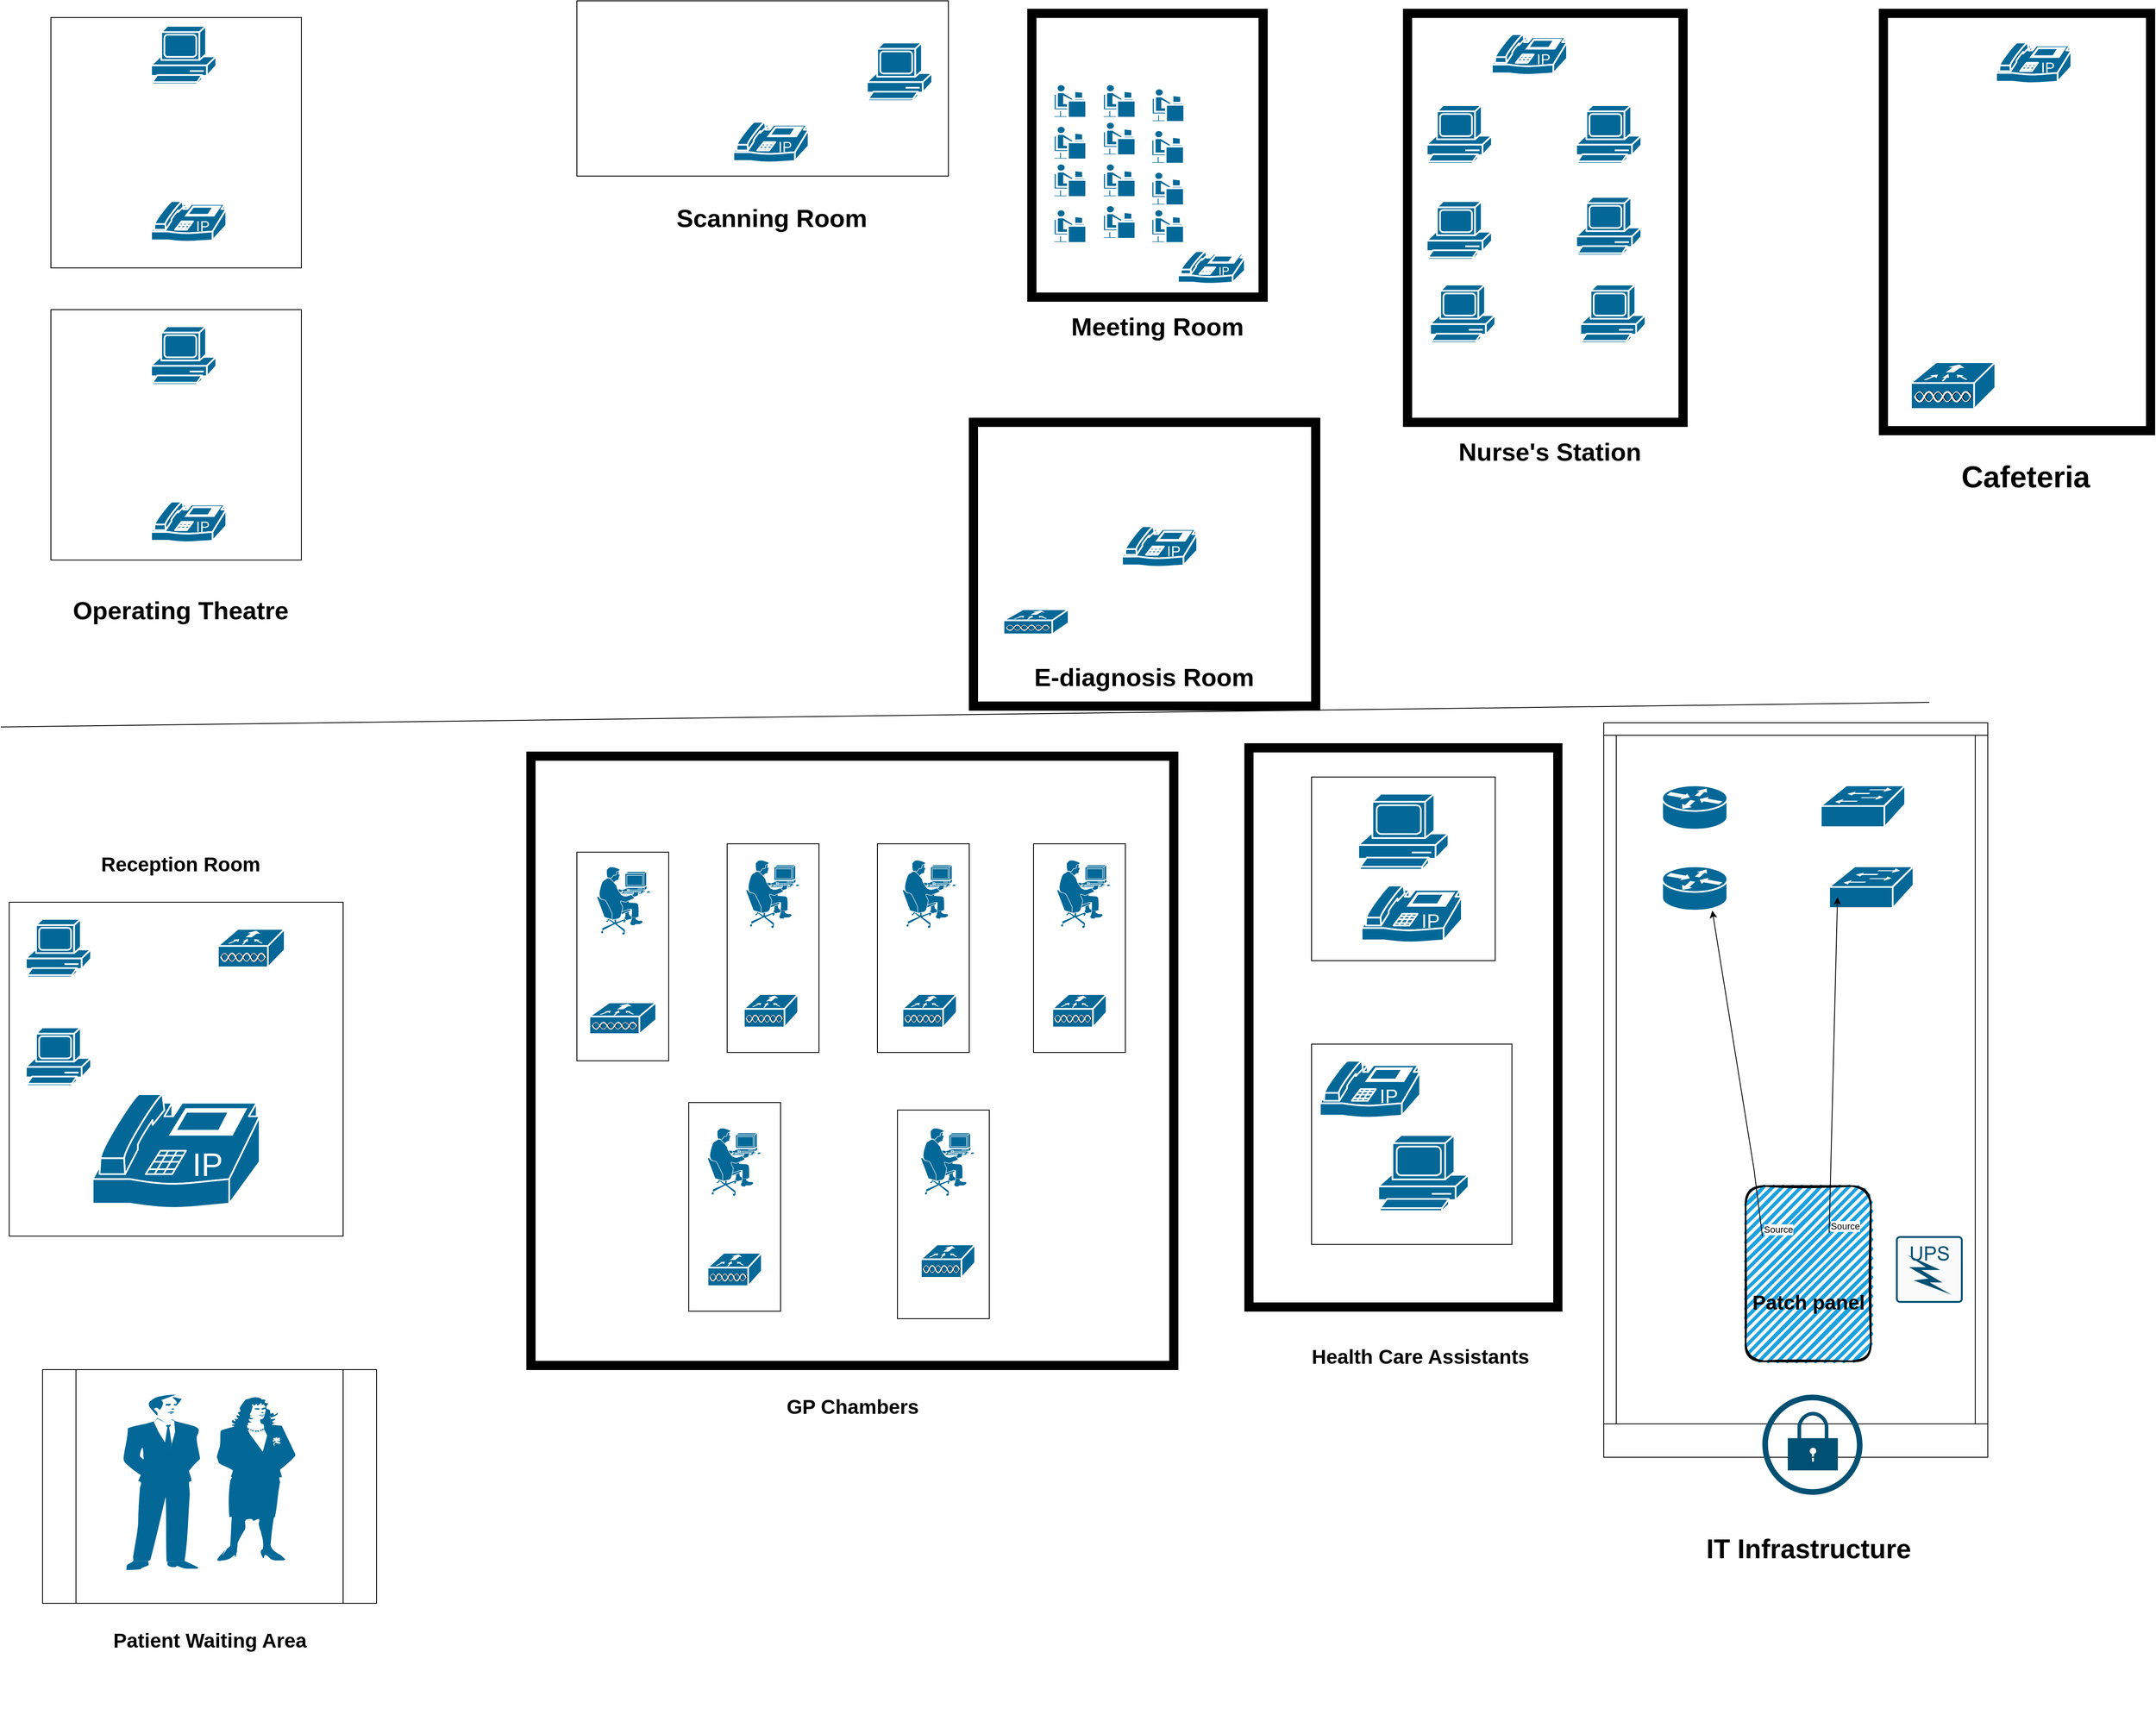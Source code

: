 <mxfile version="20.3.1" type="github">
  <diagram id="6a731a19-8d31-9384-78a2-239565b7b9f0" name="Page-1">
    <mxGraphModel dx="4382" dy="3094" grid="1" gridSize="10" guides="1" tooltips="1" connect="1" arrows="1" fold="1" page="1" pageScale="1" pageWidth="827" pageHeight="1169" background="none" math="0" shadow="0">
      <root>
        <mxCell id="0" />
        <mxCell id="1" parent="0" />
        <mxCell id="2kSQM9Ln6HK6JpiItvms-2257" value="" style="endArrow=none;html=1;rounded=0;" edge="1" parent="1">
          <mxGeometry width="50" height="50" relative="1" as="geometry">
            <mxPoint x="-590" y="530" as="sourcePoint" />
            <mxPoint x="1720" y="500.511" as="targetPoint" />
          </mxGeometry>
        </mxCell>
        <mxCell id="2kSQM9Ln6HK6JpiItvms-2259" value="" style="whiteSpace=wrap;html=1;aspect=fixed;" vertex="1" parent="1">
          <mxGeometry x="-580" y="740" width="400" height="400" as="geometry" />
        </mxCell>
        <mxCell id="2kSQM9Ln6HK6JpiItvms-2260" value="" style="rounded=0;whiteSpace=wrap;html=1;rotation=90;" vertex="1" parent="1">
          <mxGeometry x="30" y="750" width="250" height="110" as="geometry" />
        </mxCell>
        <mxCell id="2kSQM9Ln6HK6JpiItvms-2261" value="" style="rounded=0;whiteSpace=wrap;html=1;rotation=90;" vertex="1" parent="1">
          <mxGeometry x="210" y="740" width="250" height="110" as="geometry" />
        </mxCell>
        <mxCell id="2kSQM9Ln6HK6JpiItvms-2262" value="" style="rounded=0;whiteSpace=wrap;html=1;rotation=90;" vertex="1" parent="1">
          <mxGeometry x="390" y="740" width="250" height="110" as="geometry" />
        </mxCell>
        <mxCell id="2kSQM9Ln6HK6JpiItvms-2263" value="" style="rounded=0;whiteSpace=wrap;html=1;rotation=90;" vertex="1" parent="1">
          <mxGeometry x="577" y="740" width="250" height="110" as="geometry" />
        </mxCell>
        <mxCell id="2kSQM9Ln6HK6JpiItvms-2264" value="" style="rounded=0;whiteSpace=wrap;html=1;rotation=90;" vertex="1" parent="1">
          <mxGeometry x="164" y="1050" width="250" height="110" as="geometry" />
        </mxCell>
        <mxCell id="2kSQM9Ln6HK6JpiItvms-2265" value="" style="rounded=0;whiteSpace=wrap;html=1;rotation=90;" vertex="1" parent="1">
          <mxGeometry x="414" y="1059" width="250" height="110" as="geometry" />
        </mxCell>
        <mxCell id="2kSQM9Ln6HK6JpiItvms-2266" value="" style="whiteSpace=wrap;html=1;aspect=fixed;" vertex="1" parent="1">
          <mxGeometry x="980" y="590" width="220" height="220" as="geometry" />
        </mxCell>
        <mxCell id="2kSQM9Ln6HK6JpiItvms-2267" value="" style="whiteSpace=wrap;html=1;aspect=fixed;" vertex="1" parent="1">
          <mxGeometry x="980" y="910" width="240" height="240" as="geometry" />
        </mxCell>
        <mxCell id="2kSQM9Ln6HK6JpiItvms-2271" value="" style="shape=mxgraph.cisco.computers_and_peripherals.pc;sketch=0;html=1;pointerEvents=1;dashed=0;fillColor=#036897;strokeColor=#ffffff;strokeWidth=2;verticalLabelPosition=bottom;verticalAlign=top;align=center;outlineConnect=0;" vertex="1" parent="1">
          <mxGeometry x="-560" y="760" width="78" height="70" as="geometry" />
        </mxCell>
        <mxCell id="2kSQM9Ln6HK6JpiItvms-2272" value="" style="shape=mxgraph.cisco.computers_and_peripherals.pc;sketch=0;html=1;pointerEvents=1;dashed=0;fillColor=#036897;strokeColor=#ffffff;strokeWidth=2;verticalLabelPosition=bottom;verticalAlign=top;align=center;outlineConnect=0;" vertex="1" parent="1">
          <mxGeometry x="-560" y="890" width="78" height="70" as="geometry" />
        </mxCell>
        <mxCell id="2kSQM9Ln6HK6JpiItvms-2273" value="" style="shape=mxgraph.cisco.modems_and_phones.ip_phone;sketch=0;html=1;pointerEvents=1;dashed=0;fillColor=#036897;strokeColor=#ffffff;strokeWidth=2;verticalLabelPosition=bottom;verticalAlign=top;align=center;outlineConnect=0;" vertex="1" parent="1">
          <mxGeometry x="-480" y="970" width="200" height="140" as="geometry" />
        </mxCell>
        <mxCell id="2kSQM9Ln6HK6JpiItvms-2274" value="" style="shape=mxgraph.cisco.wireless.wlan_controller;sketch=0;html=1;pointerEvents=1;dashed=0;fillColor=#036897;strokeColor=#ffffff;strokeWidth=2;verticalLabelPosition=bottom;verticalAlign=top;align=center;outlineConnect=0;" vertex="1" parent="1">
          <mxGeometry x="-330" y="772" width="80" height="46" as="geometry" />
        </mxCell>
        <mxCell id="2kSQM9Ln6HK6JpiItvms-2275" value="" style="shape=mxgraph.cisco.wireless.wlan_controller;sketch=0;html=1;pointerEvents=1;dashed=0;fillColor=#036897;strokeColor=#ffffff;strokeWidth=2;verticalLabelPosition=bottom;verticalAlign=top;align=center;outlineConnect=0;" vertex="1" parent="1">
          <mxGeometry x="115" y="860" width="80" height="38" as="geometry" />
        </mxCell>
        <mxCell id="2kSQM9Ln6HK6JpiItvms-2276" value="" style="shape=mxgraph.cisco.wireless.wlan_controller;sketch=0;html=1;pointerEvents=1;dashed=0;fillColor=#036897;strokeColor=#ffffff;strokeWidth=2;verticalLabelPosition=bottom;verticalAlign=top;align=center;outlineConnect=0;" vertex="1" parent="1">
          <mxGeometry x="300" y="850" width="65" height="40" as="geometry" />
        </mxCell>
        <mxCell id="2kSQM9Ln6HK6JpiItvms-2277" value="" style="shape=mxgraph.cisco.wireless.wlan_controller;sketch=0;html=1;pointerEvents=1;dashed=0;fillColor=#036897;strokeColor=#ffffff;strokeWidth=2;verticalLabelPosition=bottom;verticalAlign=top;align=center;outlineConnect=0;" vertex="1" parent="1">
          <mxGeometry x="490" y="850" width="65" height="40" as="geometry" />
        </mxCell>
        <mxCell id="2kSQM9Ln6HK6JpiItvms-2278" value="" style="shape=mxgraph.cisco.wireless.wlan_controller;sketch=0;html=1;pointerEvents=1;dashed=0;fillColor=#036897;strokeColor=#ffffff;strokeWidth=2;verticalLabelPosition=bottom;verticalAlign=top;align=center;outlineConnect=0;" vertex="1" parent="1">
          <mxGeometry x="669.5" y="850" width="65" height="40" as="geometry" />
        </mxCell>
        <mxCell id="2kSQM9Ln6HK6JpiItvms-2279" value="" style="shape=mxgraph.cisco.wireless.wlan_controller;sketch=0;html=1;pointerEvents=1;dashed=0;fillColor=#036897;strokeColor=#ffffff;strokeWidth=2;verticalLabelPosition=bottom;verticalAlign=top;align=center;outlineConnect=0;" vertex="1" parent="1">
          <mxGeometry x="256.5" y="1160" width="65" height="40" as="geometry" />
        </mxCell>
        <mxCell id="2kSQM9Ln6HK6JpiItvms-2280" value="" style="shape=mxgraph.cisco.wireless.wlan_controller;sketch=0;html=1;pointerEvents=1;dashed=0;fillColor=#036897;strokeColor=#ffffff;strokeWidth=2;verticalLabelPosition=bottom;verticalAlign=top;align=center;outlineConnect=0;" vertex="1" parent="1">
          <mxGeometry x="512" y="1150" width="65" height="40" as="geometry" />
        </mxCell>
        <mxCell id="2kSQM9Ln6HK6JpiItvms-2281" value="" style="shape=mxgraph.cisco.computers_and_peripherals.pc;sketch=0;html=1;pointerEvents=1;dashed=0;fillColor=#036897;strokeColor=#ffffff;strokeWidth=2;verticalLabelPosition=bottom;verticalAlign=top;align=center;outlineConnect=0;" vertex="1" parent="1">
          <mxGeometry x="1060" y="1019" width="108" height="91" as="geometry" />
        </mxCell>
        <mxCell id="2kSQM9Ln6HK6JpiItvms-2282" value="" style="shape=mxgraph.cisco.computers_and_peripherals.pc;sketch=0;html=1;pointerEvents=1;dashed=0;fillColor=#036897;strokeColor=#ffffff;strokeWidth=2;verticalLabelPosition=bottom;verticalAlign=top;align=center;outlineConnect=0;" vertex="1" parent="1">
          <mxGeometry x="1036" y="610" width="108" height="91" as="geometry" />
        </mxCell>
        <mxCell id="2kSQM9Ln6HK6JpiItvms-2283" value="" style="shape=mxgraph.cisco.modems_and_phones.ip_phone;sketch=0;html=1;pointerEvents=1;dashed=0;fillColor=#036897;strokeColor=#ffffff;strokeWidth=2;verticalLabelPosition=bottom;verticalAlign=top;align=center;outlineConnect=0;" vertex="1" parent="1">
          <mxGeometry x="990" y="930" width="120" height="70" as="geometry" />
        </mxCell>
        <mxCell id="2kSQM9Ln6HK6JpiItvms-2284" value="" style="shape=mxgraph.cisco.modems_and_phones.ip_phone;sketch=0;html=1;pointerEvents=1;dashed=0;fillColor=#036897;strokeColor=#ffffff;strokeWidth=2;verticalLabelPosition=bottom;verticalAlign=top;align=center;outlineConnect=0;" vertex="1" parent="1">
          <mxGeometry x="1040" y="720" width="120" height="70" as="geometry" />
        </mxCell>
        <mxCell id="2kSQM9Ln6HK6JpiItvms-2285" value="" style="verticalLabelPosition=bottom;dashed=0;shadow=0;html=1;align=center;verticalAlign=top;shape=mxgraph.cabinets.cabinet;hasStand=1" vertex="1" parent="1">
          <mxGeometry x="1330" y="525" width="460" height="880" as="geometry" />
        </mxCell>
        <mxCell id="2kSQM9Ln6HK6JpiItvms-2286" value="" style="shape=mxgraph.cisco.routers.router;sketch=0;html=1;pointerEvents=1;dashed=0;fillColor=#036897;strokeColor=#ffffff;strokeWidth=2;verticalLabelPosition=bottom;verticalAlign=top;align=center;outlineConnect=0;" vertex="1" parent="1">
          <mxGeometry x="1400" y="600" width="78" height="53" as="geometry" />
        </mxCell>
        <mxCell id="2kSQM9Ln6HK6JpiItvms-2287" value="" style="shape=mxgraph.cisco.routers.router;sketch=0;html=1;pointerEvents=1;dashed=0;fillColor=#036897;strokeColor=#ffffff;strokeWidth=2;verticalLabelPosition=bottom;verticalAlign=top;align=center;outlineConnect=0;" vertex="1" parent="1">
          <mxGeometry x="1400" y="697" width="78" height="53" as="geometry" />
        </mxCell>
        <mxCell id="2kSQM9Ln6HK6JpiItvms-2288" value="" style="shape=mxgraph.cisco.switches.workgroup_switch;sketch=0;html=1;pointerEvents=1;dashed=0;fillColor=#036897;strokeColor=#ffffff;strokeWidth=2;verticalLabelPosition=bottom;verticalAlign=top;align=center;outlineConnect=0;" vertex="1" parent="1">
          <mxGeometry x="1590" y="600" width="101" height="50" as="geometry" />
        </mxCell>
        <mxCell id="2kSQM9Ln6HK6JpiItvms-2289" value="" style="shape=mxgraph.cisco.switches.workgroup_switch;sketch=0;html=1;pointerEvents=1;dashed=0;fillColor=#036897;strokeColor=#ffffff;strokeWidth=2;verticalLabelPosition=bottom;verticalAlign=top;align=center;outlineConnect=0;" vertex="1" parent="1">
          <mxGeometry x="1600" y="697" width="101" height="50" as="geometry" />
        </mxCell>
        <mxCell id="2kSQM9Ln6HK6JpiItvms-2290" value="" style="rounded=1;whiteSpace=wrap;html=1;strokeWidth=2;fillWeight=4;hachureGap=8;hachureAngle=45;fillColor=#1ba1e2;sketch=1;rotation=90;" vertex="1" parent="1">
          <mxGeometry x="1470" y="1110" width="210" height="150" as="geometry" />
        </mxCell>
        <mxCell id="2kSQM9Ln6HK6JpiItvms-2292" value="Patch panel" style="text;strokeColor=none;fillColor=none;html=1;fontSize=24;fontStyle=1;verticalAlign=middle;align=center;" vertex="1" parent="1">
          <mxGeometry x="1520" y="1190" width="110" height="60" as="geometry" />
        </mxCell>
        <mxCell id="2kSQM9Ln6HK6JpiItvms-2300" value="" style="endArrow=classic;html=1;rounded=0;" edge="1" parent="1">
          <mxGeometry relative="1" as="geometry">
            <mxPoint x="1520" y="1140" as="sourcePoint" />
            <mxPoint x="1460" y="750" as="targetPoint" />
            <Array as="points">
              <mxPoint x="1510" y="1060" />
            </Array>
          </mxGeometry>
        </mxCell>
        <mxCell id="2kSQM9Ln6HK6JpiItvms-2301" value="Source" style="edgeLabel;resizable=0;html=1;align=left;verticalAlign=bottom;" connectable="0" vertex="1" parent="2kSQM9Ln6HK6JpiItvms-2300">
          <mxGeometry x="-1" relative="1" as="geometry" />
        </mxCell>
        <mxCell id="2kSQM9Ln6HK6JpiItvms-2302" value="" style="endArrow=classic;html=1;rounded=0;" edge="1" parent="1">
          <mxGeometry relative="1" as="geometry">
            <mxPoint x="1600" y="1136" as="sourcePoint" />
            <mxPoint x="1610" y="734" as="targetPoint" />
          </mxGeometry>
        </mxCell>
        <mxCell id="2kSQM9Ln6HK6JpiItvms-2303" value="Source" style="edgeLabel;resizable=0;html=1;align=left;verticalAlign=bottom;" connectable="0" vertex="1" parent="2kSQM9Ln6HK6JpiItvms-2302">
          <mxGeometry x="-1" relative="1" as="geometry" />
        </mxCell>
        <mxCell id="2kSQM9Ln6HK6JpiItvms-2304" value="" style="sketch=0;points=[[0.015,0.015,0],[0.985,0.015,0],[0.985,0.985,0],[0.015,0.985,0],[0.25,0,0],[0.5,0,0],[0.75,0,0],[1,0.25,0],[1,0.5,0],[1,0.75,0],[0.75,1,0],[0.5,1,0],[0.25,1,0],[0,0.75,0],[0,0.5,0],[0,0.25,0]];verticalLabelPosition=bottom;html=1;verticalAlign=top;aspect=fixed;align=center;pointerEvents=1;shape=mxgraph.cisco19.rect;prIcon=ups;fillColor=#FAFAFA;strokeColor=#005073;" vertex="1" parent="1">
          <mxGeometry x="1680" y="1140" width="80" height="80" as="geometry" />
        </mxCell>
        <mxCell id="2kSQM9Ln6HK6JpiItvms-2307" value="" style="sketch=0;points=[[0.5,0,0],[1,0.5,0],[0.5,1,0],[0,0.5,0],[0.145,0.145,0],[0.856,0.145,0],[0.855,0.856,0],[0.145,0.855,0]];verticalLabelPosition=bottom;html=1;verticalAlign=top;aspect=fixed;align=center;pointerEvents=1;shape=mxgraph.cisco19.lock;fillColor=#005073;strokeColor=none;" vertex="1" parent="1">
          <mxGeometry x="1520" y="1330" width="120" height="120" as="geometry" />
        </mxCell>
        <mxCell id="2kSQM9Ln6HK6JpiItvms-2308" value="" style="whiteSpace=wrap;html=1;aspect=fixed;" vertex="1" parent="1">
          <mxGeometry x="-530" y="-320" width="300" height="300" as="geometry" />
        </mxCell>
        <mxCell id="2kSQM9Ln6HK6JpiItvms-2309" value="" style="whiteSpace=wrap;html=1;aspect=fixed;" vertex="1" parent="1">
          <mxGeometry x="-530" y="30" width="300" height="300" as="geometry" />
        </mxCell>
        <mxCell id="2kSQM9Ln6HK6JpiItvms-2310" value="" style="rounded=0;whiteSpace=wrap;html=1;" vertex="1" parent="1">
          <mxGeometry x="100" y="-340" width="445" height="210" as="geometry" />
        </mxCell>
        <mxCell id="2kSQM9Ln6HK6JpiItvms-2314" value="" style="verticalLabelPosition=bottom;html=1;verticalAlign=top;align=center;shape=mxgraph.floorplan.room;fillColor=strokeColor;" vertex="1" parent="1">
          <mxGeometry x="640" y="-330" width="287" height="350" as="geometry" />
        </mxCell>
        <mxCell id="2kSQM9Ln6HK6JpiItvms-2316" value="" style="verticalLabelPosition=bottom;html=1;verticalAlign=top;align=center;shape=mxgraph.floorplan.room;fillColor=strokeColor;" vertex="1" parent="1">
          <mxGeometry x="1090" y="-330" width="340" height="500" as="geometry" />
        </mxCell>
        <mxCell id="2kSQM9Ln6HK6JpiItvms-2317" value="" style="shape=image;html=1;verticalAlign=top;verticalLabelPosition=bottom;labelBackgroundColor=#ffffff;imageAspect=0;aspect=fixed;image=https://cdn2.iconfinder.com/data/icons/maternity-and-pregnancy-2/512/11_ecg_heart_heartbeat_pulse_beat-128.png;fontFamily=Helvetica;fontSize=12;fontColor=default;align=center;strokeColor=default;fillColor=default;" vertex="1" parent="1">
          <mxGeometry x="605" y="195" width="105" height="70" as="geometry" />
        </mxCell>
        <mxCell id="2kSQM9Ln6HK6JpiItvms-2318" value="" style="verticalLabelPosition=bottom;html=1;verticalAlign=top;align=center;shape=mxgraph.floorplan.room;fillColor=strokeColor;" vertex="1" parent="1">
          <mxGeometry x="1660" y="-330" width="330" height="510" as="geometry" />
        </mxCell>
        <mxCell id="2kSQM9Ln6HK6JpiItvms-2319" value="" style="verticalLabelPosition=bottom;html=1;verticalAlign=top;align=center;shape=mxgraph.floorplan.room;fillColor=strokeColor;" vertex="1" parent="1">
          <mxGeometry x="40" y="560" width="780" height="740" as="geometry" />
        </mxCell>
        <mxCell id="2kSQM9Ln6HK6JpiItvms-2320" value="" style="shape=process;whiteSpace=wrap;html=1;backgroundOutline=1;" vertex="1" parent="1">
          <mxGeometry x="-540" y="1300" width="400" height="280" as="geometry" />
        </mxCell>
        <mxCell id="2kSQM9Ln6HK6JpiItvms-2321" value="" style="shape=mxgraph.cisco.people.man_woman;html=1;pointerEvents=1;dashed=0;fillColor=#036897;strokeColor=#ffffff;strokeWidth=2;verticalLabelPosition=bottom;verticalAlign=top;align=center;outlineConnect=0;" vertex="1" parent="1">
          <mxGeometry x="-443" y="1330" width="206" height="210" as="geometry" />
        </mxCell>
        <mxCell id="2kSQM9Ln6HK6JpiItvms-2322" value="Patient Waiting Area" style="text;strokeColor=none;fillColor=none;html=1;fontSize=24;fontStyle=1;verticalAlign=middle;align=center;" vertex="1" parent="1">
          <mxGeometry x="-520" y="1530" width="360" height="190" as="geometry" />
        </mxCell>
        <mxCell id="2kSQM9Ln6HK6JpiItvms-2323" value="Reception Room" style="text;strokeColor=none;fillColor=none;html=1;fontSize=24;fontStyle=1;verticalAlign=middle;align=center;" vertex="1" parent="1">
          <mxGeometry x="-540" y="580" width="330" height="230" as="geometry" />
        </mxCell>
        <mxCell id="2kSQM9Ln6HK6JpiItvms-2324" value="GP Chambers" style="text;strokeColor=none;fillColor=none;html=1;fontSize=24;fontStyle=1;verticalAlign=middle;align=center;" vertex="1" parent="1">
          <mxGeometry x="120" y="1180" width="620" height="330" as="geometry" />
        </mxCell>
        <mxCell id="2kSQM9Ln6HK6JpiItvms-2326" value="" style="verticalLabelPosition=bottom;html=1;verticalAlign=top;align=center;shape=mxgraph.floorplan.room;fillColor=strokeColor;" vertex="1" parent="1">
          <mxGeometry x="900" y="550" width="380" height="680" as="geometry" />
        </mxCell>
        <mxCell id="2kSQM9Ln6HK6JpiItvms-2327" value="Health Care Assistants" style="text;strokeColor=none;fillColor=none;html=1;fontSize=24;fontStyle=1;verticalAlign=middle;align=center;" vertex="1" parent="1">
          <mxGeometry x="890" y="1070" width="440" height="430" as="geometry" />
        </mxCell>
        <mxCell id="2kSQM9Ln6HK6JpiItvms-2328" value="&lt;font style=&quot;font-size: 32px;&quot;&gt;IT Infrastructure&lt;/font&gt;" style="text;strokeColor=none;fillColor=none;html=1;fontSize=24;fontStyle=1;verticalAlign=middle;align=center;" vertex="1" parent="1">
          <mxGeometry x="1375" y="1360" width="400" height="310" as="geometry" />
        </mxCell>
        <mxCell id="2kSQM9Ln6HK6JpiItvms-2329" value="" style="shape=image;html=1;verticalAlign=top;verticalLabelPosition=bottom;labelBackgroundColor=#ffffff;imageAspect=0;aspect=fixed;image=https://cdn1.iconfinder.com/data/icons/iconoir-vol-1/24/air-conditioner-128.png;fontSize=32;" vertex="1" parent="1">
          <mxGeometry x="1500" y="545" width="80" height="80" as="geometry" />
        </mxCell>
        <mxCell id="2kSQM9Ln6HK6JpiItvms-2330" value="&lt;font style=&quot;font-size: 30px;&quot;&gt;Operating Theatre&lt;/font&gt;" style="text;strokeColor=none;fillColor=none;html=1;fontSize=24;fontStyle=1;verticalAlign=middle;align=center;" vertex="1" parent="1">
          <mxGeometry x="-490" y="290" width="230" height="200" as="geometry" />
        </mxCell>
        <mxCell id="2kSQM9Ln6HK6JpiItvms-2331" value="&lt;span style=&quot;font-size: 30px;&quot;&gt;Scanning Room&lt;/span&gt;" style="text;strokeColor=none;fillColor=none;html=1;fontSize=24;fontStyle=1;verticalAlign=middle;align=center;" vertex="1" parent="1">
          <mxGeometry x="217.5" y="-180" width="230" height="200" as="geometry" />
        </mxCell>
        <mxCell id="2kSQM9Ln6HK6JpiItvms-2332" value="&lt;span style=&quot;font-size: 30px;&quot;&gt;Meeting Room&lt;/span&gt;" style="text;strokeColor=none;fillColor=none;html=1;fontSize=24;fontStyle=1;verticalAlign=middle;align=center;" vertex="1" parent="1">
          <mxGeometry x="680" y="-50" width="230" height="200" as="geometry" />
        </mxCell>
        <mxCell id="2kSQM9Ln6HK6JpiItvms-2333" value="&lt;span style=&quot;font-size: 30px;&quot;&gt;E-diagnosis Room&lt;/span&gt;" style="text;strokeColor=none;fillColor=none;html=1;fontSize=24;fontStyle=1;verticalAlign=middle;align=center;" vertex="1" parent="1">
          <mxGeometry x="664" y="370" width="230" height="200" as="geometry" />
        </mxCell>
        <mxCell id="2kSQM9Ln6HK6JpiItvms-2334" value="&lt;span style=&quot;font-size: 30px;&quot;&gt;Nurse&#39;s Station&lt;/span&gt;" style="text;strokeColor=none;fillColor=none;html=1;fontSize=24;fontStyle=1;verticalAlign=middle;align=center;" vertex="1" parent="1">
          <mxGeometry x="1150" y="100" width="230" height="200" as="geometry" />
        </mxCell>
        <mxCell id="2kSQM9Ln6HK6JpiItvms-2335" value="&lt;span style=&quot;font-size: 36px;&quot;&gt;Cafeteria&lt;/span&gt;" style="text;strokeColor=none;fillColor=none;html=1;fontSize=24;fontStyle=1;verticalAlign=middle;align=center;" vertex="1" parent="1">
          <mxGeometry x="1720" y="130" width="230" height="200" as="geometry" />
        </mxCell>
        <mxCell id="2kSQM9Ln6HK6JpiItvms-2336" value="" style="shape=mxgraph.cisco.modems_and_phones.ip_phone;sketch=0;html=1;pointerEvents=1;dashed=0;fillColor=#036897;strokeColor=#ffffff;strokeWidth=2;verticalLabelPosition=bottom;verticalAlign=top;align=center;outlineConnect=0;fontSize=36;" vertex="1" parent="1">
          <mxGeometry x="-410" y="260" width="90" height="50" as="geometry" />
        </mxCell>
        <mxCell id="2kSQM9Ln6HK6JpiItvms-2337" value="" style="shape=mxgraph.cisco.modems_and_phones.ip_phone;sketch=0;html=1;pointerEvents=1;dashed=0;fillColor=#036897;strokeColor=#ffffff;strokeWidth=2;verticalLabelPosition=bottom;verticalAlign=top;align=center;outlineConnect=0;fontSize=36;" vertex="1" parent="1">
          <mxGeometry x="-410" y="-100" width="90" height="50" as="geometry" />
        </mxCell>
        <mxCell id="2kSQM9Ln6HK6JpiItvms-2338" value="" style="shape=mxgraph.cisco.modems_and_phones.ip_phone;sketch=0;html=1;pointerEvents=1;dashed=0;fillColor=#036897;strokeColor=#ffffff;strokeWidth=2;verticalLabelPosition=bottom;verticalAlign=top;align=center;outlineConnect=0;fontSize=36;" vertex="1" parent="1">
          <mxGeometry x="287.5" y="-195" width="90" height="50" as="geometry" />
        </mxCell>
        <mxCell id="2kSQM9Ln6HK6JpiItvms-2339" value="" style="shape=mxgraph.cisco.modems_and_phones.ip_phone;sketch=0;html=1;pointerEvents=1;dashed=0;fillColor=#036897;strokeColor=#ffffff;strokeWidth=2;verticalLabelPosition=bottom;verticalAlign=top;align=center;outlineConnect=0;fontSize=36;" vertex="1" parent="1">
          <mxGeometry x="820" y="-40" width="80" height="40" as="geometry" />
        </mxCell>
        <mxCell id="2kSQM9Ln6HK6JpiItvms-2340" value="" style="shape=mxgraph.cisco.modems_and_phones.ip_phone;sketch=0;html=1;pointerEvents=1;dashed=0;fillColor=#036897;strokeColor=#ffffff;strokeWidth=2;verticalLabelPosition=bottom;verticalAlign=top;align=center;outlineConnect=0;fontSize=36;" vertex="1" parent="1">
          <mxGeometry x="753" y="289.5" width="90" height="50" as="geometry" />
        </mxCell>
        <mxCell id="2kSQM9Ln6HK6JpiItvms-2341" value="" style="shape=mxgraph.cisco.modems_and_phones.ip_phone;sketch=0;html=1;pointerEvents=1;dashed=0;fillColor=#036897;strokeColor=#ffffff;strokeWidth=2;verticalLabelPosition=bottom;verticalAlign=top;align=center;outlineConnect=0;fontSize=36;" vertex="1" parent="1">
          <mxGeometry x="1196" y="-300" width="90" height="50" as="geometry" />
        </mxCell>
        <mxCell id="2kSQM9Ln6HK6JpiItvms-2342" value="" style="shape=mxgraph.cisco.modems_and_phones.ip_phone;sketch=0;html=1;pointerEvents=1;dashed=0;fillColor=#036897;strokeColor=#ffffff;strokeWidth=2;verticalLabelPosition=bottom;verticalAlign=top;align=center;outlineConnect=0;fontSize=36;" vertex="1" parent="1">
          <mxGeometry x="1800" y="-290" width="90" height="50" as="geometry" />
        </mxCell>
        <mxCell id="2kSQM9Ln6HK6JpiItvms-2343" value="" style="shape=mxgraph.cisco.computers_and_peripherals.pc;sketch=0;html=1;pointerEvents=1;dashed=0;fillColor=#036897;strokeColor=#ffffff;strokeWidth=2;verticalLabelPosition=bottom;verticalAlign=top;align=center;outlineConnect=0;fontSize=36;" vertex="1" parent="1">
          <mxGeometry x="-410" y="-310" width="78" height="70" as="geometry" />
        </mxCell>
        <mxCell id="2kSQM9Ln6HK6JpiItvms-2344" value="" style="shape=mxgraph.cisco.computers_and_peripherals.pc;sketch=0;html=1;pointerEvents=1;dashed=0;fillColor=#036897;strokeColor=#ffffff;strokeWidth=2;verticalLabelPosition=bottom;verticalAlign=top;align=center;outlineConnect=0;fontSize=36;" vertex="1" parent="1">
          <mxGeometry x="-410" y="50" width="78" height="70" as="geometry" />
        </mxCell>
        <mxCell id="2kSQM9Ln6HK6JpiItvms-2345" value="" style="shape=mxgraph.cisco.computers_and_peripherals.pc;sketch=0;html=1;pointerEvents=1;dashed=0;fillColor=#036897;strokeColor=#ffffff;strokeWidth=2;verticalLabelPosition=bottom;verticalAlign=top;align=center;outlineConnect=0;fontSize=36;" vertex="1" parent="1">
          <mxGeometry x="447.5" y="-290" width="78" height="70" as="geometry" />
        </mxCell>
        <mxCell id="2kSQM9Ln6HK6JpiItvms-2346" value="" style="shape=image;html=1;verticalAlign=top;verticalLabelPosition=bottom;labelBackgroundColor=#ffffff;imageAspect=0;aspect=fixed;image=https://cdn3.iconfinder.com/data/icons/medical-equipment-33/512/MedicIcon-19-19-128.png;fontSize=36;" vertex="1" parent="1">
          <mxGeometry x="-520" y="-214.5" width="89" height="89" as="geometry" />
        </mxCell>
        <mxCell id="2kSQM9Ln6HK6JpiItvms-2347" value="" style="shape=image;html=1;verticalAlign=top;verticalLabelPosition=bottom;labelBackgroundColor=#ffffff;imageAspect=0;aspect=fixed;image=https://cdn3.iconfinder.com/data/icons/medical-equipment-33/512/MedicIcon-19-19-128.png;fontSize=36;" vertex="1" parent="1">
          <mxGeometry x="-520" y="150" width="89" height="89" as="geometry" />
        </mxCell>
        <mxCell id="2kSQM9Ln6HK6JpiItvms-2348" value="" style="shape=image;html=1;verticalAlign=top;verticalLabelPosition=bottom;labelBackgroundColor=#ffffff;imageAspect=0;aspect=fixed;image=https://cdn3.iconfinder.com/data/icons/medical-equipment-33/512/MedicIcon-19-19-128.png;fontSize=36;" vertex="1" parent="1">
          <mxGeometry x="115" y="-299.5" width="89" height="89" as="geometry" />
        </mxCell>
        <mxCell id="2kSQM9Ln6HK6JpiItvms-2349" value="" style="shape=image;html=1;verticalAlign=top;verticalLabelPosition=bottom;labelBackgroundColor=#ffffff;imageAspect=0;aspect=fixed;image=https://cdn0.iconfinder.com/data/icons/evericons-24px-vol-1/24/creditcard-scan-128.png;fontSize=36;" vertex="1" parent="1">
          <mxGeometry x="130" y="-220" width="59" height="59" as="geometry" />
        </mxCell>
        <mxCell id="2kSQM9Ln6HK6JpiItvms-2350" value="" style="shape=image;html=1;verticalAlign=top;verticalLabelPosition=bottom;labelBackgroundColor=#ffffff;imageAspect=0;aspect=fixed;image=https://cdn0.iconfinder.com/data/icons/evericons-24px-vol-1/24/creditcard-scan-128.png;fontSize=36;" vertex="1" parent="1">
          <mxGeometry x="-505" y="-140" width="59" height="59" as="geometry" />
        </mxCell>
        <mxCell id="2kSQM9Ln6HK6JpiItvms-2351" value="" style="shape=image;html=1;verticalAlign=top;verticalLabelPosition=bottom;labelBackgroundColor=#ffffff;imageAspect=0;aspect=fixed;image=https://cdn0.iconfinder.com/data/icons/evericons-24px-vol-1/24/creditcard-scan-128.png;fontSize=36;" vertex="1" parent="1">
          <mxGeometry x="-505" y="231" width="59" height="59" as="geometry" />
        </mxCell>
        <mxCell id="2kSQM9Ln6HK6JpiItvms-2352" value="" style="shape=image;html=1;verticalAlign=top;verticalLabelPosition=bottom;labelBackgroundColor=#ffffff;imageAspect=0;aspect=fixed;image=https://cdn4.iconfinder.com/data/icons/internet-networking-and-communication-glyph-24/24/Laptop_video_call_video_chat_video_conference_voice_chatting-128.png;fontSize=36;" vertex="1" parent="1">
          <mxGeometry x="753" y="-320" width="74.5" height="74.5" as="geometry" />
        </mxCell>
        <mxCell id="2kSQM9Ln6HK6JpiItvms-2353" value="" style="shape=mxgraph.cisco.people.androgenous_person;sketch=0;html=1;pointerEvents=1;dashed=0;fillColor=#036897;strokeColor=#ffffff;strokeWidth=2;verticalLabelPosition=bottom;verticalAlign=top;align=center;outlineConnect=0;fontSize=36;" vertex="1" parent="1">
          <mxGeometry x="671" y="-240" width="39" height="40" as="geometry" />
        </mxCell>
        <mxCell id="2kSQM9Ln6HK6JpiItvms-2354" value="" style="shape=mxgraph.cisco.people.androgenous_person;sketch=0;html=1;pointerEvents=1;dashed=0;fillColor=#036897;strokeColor=#ffffff;strokeWidth=2;verticalLabelPosition=bottom;verticalAlign=top;align=center;outlineConnect=0;fontSize=36;" vertex="1" parent="1">
          <mxGeometry x="671" y="-190" width="39" height="40" as="geometry" />
        </mxCell>
        <mxCell id="2kSQM9Ln6HK6JpiItvms-2355" value="" style="shape=mxgraph.cisco.people.androgenous_person;sketch=0;html=1;pointerEvents=1;dashed=0;fillColor=#036897;strokeColor=#ffffff;strokeWidth=2;verticalLabelPosition=bottom;verticalAlign=top;align=center;outlineConnect=0;fontSize=36;" vertex="1" parent="1">
          <mxGeometry x="671" y="-145" width="39" height="40" as="geometry" />
        </mxCell>
        <mxCell id="2kSQM9Ln6HK6JpiItvms-2356" value="" style="shape=mxgraph.cisco.people.androgenous_person;sketch=0;html=1;pointerEvents=1;dashed=0;fillColor=#036897;strokeColor=#ffffff;strokeWidth=2;verticalLabelPosition=bottom;verticalAlign=top;align=center;outlineConnect=0;fontSize=36;" vertex="1" parent="1">
          <mxGeometry x="671" y="-90" width="39" height="40" as="geometry" />
        </mxCell>
        <mxCell id="2kSQM9Ln6HK6JpiItvms-2357" value="" style="shape=mxgraph.cisco.people.androgenous_person;sketch=0;html=1;pointerEvents=1;dashed=0;fillColor=#036897;strokeColor=#ffffff;strokeWidth=2;verticalLabelPosition=bottom;verticalAlign=top;align=center;outlineConnect=0;fontSize=36;" vertex="1" parent="1">
          <mxGeometry x="730" y="-240" width="39" height="40" as="geometry" />
        </mxCell>
        <mxCell id="2kSQM9Ln6HK6JpiItvms-2358" value="" style="shape=mxgraph.cisco.people.androgenous_person;sketch=0;html=1;pointerEvents=1;dashed=0;fillColor=#036897;strokeColor=#ffffff;strokeWidth=2;verticalLabelPosition=bottom;verticalAlign=top;align=center;outlineConnect=0;fontSize=36;" vertex="1" parent="1">
          <mxGeometry x="730" y="-195" width="39" height="40" as="geometry" />
        </mxCell>
        <mxCell id="2kSQM9Ln6HK6JpiItvms-2359" value="" style="shape=mxgraph.cisco.people.androgenous_person;sketch=0;html=1;pointerEvents=1;dashed=0;fillColor=#036897;strokeColor=#ffffff;strokeWidth=2;verticalLabelPosition=bottom;verticalAlign=top;align=center;outlineConnect=0;fontSize=36;" vertex="1" parent="1">
          <mxGeometry x="730" y="-145" width="39" height="40" as="geometry" />
        </mxCell>
        <mxCell id="2kSQM9Ln6HK6JpiItvms-2360" value="" style="shape=mxgraph.cisco.people.androgenous_person;sketch=0;html=1;pointerEvents=1;dashed=0;fillColor=#036897;strokeColor=#ffffff;strokeWidth=2;verticalLabelPosition=bottom;verticalAlign=top;align=center;outlineConnect=0;fontSize=36;" vertex="1" parent="1">
          <mxGeometry x="730" y="-95" width="39" height="40" as="geometry" />
        </mxCell>
        <mxCell id="2kSQM9Ln6HK6JpiItvms-2361" value="" style="shape=mxgraph.cisco.people.androgenous_person;sketch=0;html=1;pointerEvents=1;dashed=0;fillColor=#036897;strokeColor=#ffffff;strokeWidth=2;verticalLabelPosition=bottom;verticalAlign=top;align=center;outlineConnect=0;fontSize=36;" vertex="1" parent="1">
          <mxGeometry x="788.5" y="-235" width="39" height="40" as="geometry" />
        </mxCell>
        <mxCell id="2kSQM9Ln6HK6JpiItvms-2362" value="" style="shape=mxgraph.cisco.people.androgenous_person;sketch=0;html=1;pointerEvents=1;dashed=0;fillColor=#036897;strokeColor=#ffffff;strokeWidth=2;verticalLabelPosition=bottom;verticalAlign=top;align=center;outlineConnect=0;fontSize=36;" vertex="1" parent="1">
          <mxGeometry x="788" y="-185" width="39" height="40" as="geometry" />
        </mxCell>
        <mxCell id="2kSQM9Ln6HK6JpiItvms-2363" value="" style="shape=mxgraph.cisco.people.androgenous_person;sketch=0;html=1;pointerEvents=1;dashed=0;fillColor=#036897;strokeColor=#ffffff;strokeWidth=2;verticalLabelPosition=bottom;verticalAlign=top;align=center;outlineConnect=0;fontSize=36;" vertex="1" parent="1">
          <mxGeometry x="788" y="-135" width="39" height="40" as="geometry" />
        </mxCell>
        <mxCell id="2kSQM9Ln6HK6JpiItvms-2364" value="" style="shape=mxgraph.cisco.people.androgenous_person;sketch=0;html=1;pointerEvents=1;dashed=0;fillColor=#036897;strokeColor=#ffffff;strokeWidth=2;verticalLabelPosition=bottom;verticalAlign=top;align=center;outlineConnect=0;fontSize=36;" vertex="1" parent="1">
          <mxGeometry x="788" y="-90" width="39" height="40" as="geometry" />
        </mxCell>
        <mxCell id="2kSQM9Ln6HK6JpiItvms-2365" value="" style="shape=image;html=1;verticalAlign=top;verticalLabelPosition=bottom;labelBackgroundColor=#ffffff;imageAspect=0;aspect=fixed;image=https://cdn0.iconfinder.com/data/icons/devices-42/512/iPhone6_Black-128.png;fontSize=36;" vertex="1" parent="1">
          <mxGeometry x="840" y="-305" width="70" height="70" as="geometry" />
        </mxCell>
        <mxCell id="2kSQM9Ln6HK6JpiItvms-2366" value="" style="shape=image;html=1;verticalAlign=top;verticalLabelPosition=bottom;labelBackgroundColor=#ffffff;imageAspect=0;aspect=fixed;image=https://cdn0.iconfinder.com/data/icons/devices-42/512/iPhone6_Black-128.png;fontSize=36;" vertex="1" parent="1">
          <mxGeometry x="1777.5" y="-210.5" width="135" height="135" as="geometry" />
        </mxCell>
        <mxCell id="2kSQM9Ln6HK6JpiItvms-2367" value="" style="shape=mxgraph.cisco.computers_and_peripherals.pc;sketch=0;html=1;pointerEvents=1;dashed=0;fillColor=#036897;strokeColor=#ffffff;strokeWidth=2;verticalLabelPosition=bottom;verticalAlign=top;align=center;outlineConnect=0;fontSize=36;" vertex="1" parent="1">
          <mxGeometry x="1118" y="-215" width="78" height="70" as="geometry" />
        </mxCell>
        <mxCell id="2kSQM9Ln6HK6JpiItvms-2368" value="" style="shape=mxgraph.cisco.computers_and_peripherals.pc;sketch=0;html=1;pointerEvents=1;dashed=0;fillColor=#036897;strokeColor=#ffffff;strokeWidth=2;verticalLabelPosition=bottom;verticalAlign=top;align=center;outlineConnect=0;fontSize=36;" vertex="1" parent="1">
          <mxGeometry x="1118" y="-100" width="78" height="70" as="geometry" />
        </mxCell>
        <mxCell id="2kSQM9Ln6HK6JpiItvms-2369" value="" style="shape=mxgraph.cisco.computers_and_peripherals.pc;sketch=0;html=1;pointerEvents=1;dashed=0;fillColor=#036897;strokeColor=#ffffff;strokeWidth=2;verticalLabelPosition=bottom;verticalAlign=top;align=center;outlineConnect=0;fontSize=36;" vertex="1" parent="1">
          <mxGeometry x="1122" width="78" height="70" as="geometry" />
        </mxCell>
        <mxCell id="2kSQM9Ln6HK6JpiItvms-2370" value="" style="shape=mxgraph.cisco.computers_and_peripherals.pc;sketch=0;html=1;pointerEvents=1;dashed=0;fillColor=#036897;strokeColor=#ffffff;strokeWidth=2;verticalLabelPosition=bottom;verticalAlign=top;align=center;outlineConnect=0;fontSize=36;" vertex="1" parent="1">
          <mxGeometry x="1297" y="-215" width="78" height="70" as="geometry" />
        </mxCell>
        <mxCell id="2kSQM9Ln6HK6JpiItvms-2371" value="" style="shape=mxgraph.cisco.computers_and_peripherals.pc;sketch=0;html=1;pointerEvents=1;dashed=0;fillColor=#036897;strokeColor=#ffffff;strokeWidth=2;verticalLabelPosition=bottom;verticalAlign=top;align=center;outlineConnect=0;fontSize=36;" vertex="1" parent="1">
          <mxGeometry x="1297" y="-105" width="78" height="70" as="geometry" />
        </mxCell>
        <mxCell id="2kSQM9Ln6HK6JpiItvms-2372" value="" style="shape=mxgraph.cisco.computers_and_peripherals.pc;sketch=0;html=1;pointerEvents=1;dashed=0;fillColor=#036897;strokeColor=#ffffff;strokeWidth=2;verticalLabelPosition=bottom;verticalAlign=top;align=center;outlineConnect=0;fontSize=36;" vertex="1" parent="1">
          <mxGeometry x="1302" width="78" height="70" as="geometry" />
        </mxCell>
        <mxCell id="2kSQM9Ln6HK6JpiItvms-2373" value="" style="shape=image;html=1;verticalAlign=top;verticalLabelPosition=bottom;labelBackgroundColor=#ffffff;imageAspect=0;aspect=fixed;image=https://cdn0.iconfinder.com/data/icons/devices-42/512/iPhone6_Black-128.png;fontSize=36;" vertex="1" parent="1">
          <mxGeometry x="1216" y="50" width="70" height="70" as="geometry" />
        </mxCell>
        <mxCell id="2kSQM9Ln6HK6JpiItvms-2374" value="" style="shape=mxgraph.cisco.wireless.wlan_controller;sketch=0;html=1;pointerEvents=1;dashed=0;fillColor=#036897;strokeColor=#ffffff;strokeWidth=2;verticalLabelPosition=bottom;verticalAlign=top;align=center;outlineConnect=0;fontSize=36;" vertex="1" parent="1">
          <mxGeometry x="1698" y="93" width="101" height="56" as="geometry" />
        </mxCell>
        <mxCell id="2kSQM9Ln6HK6JpiItvms-2375" value="" style="shape=image;html=1;verticalAlign=top;verticalLabelPosition=bottom;labelBackgroundColor=#ffffff;imageAspect=0;aspect=fixed;image=https://cdn4.iconfinder.com/data/icons/internet-networking-and-communication-glyph-24/24/Laptop_video_call_video_chat_video_conference_voice_chatting-128.png;fontSize=36;" vertex="1" parent="1">
          <mxGeometry x="860" y="359" width="90" height="90" as="geometry" />
        </mxCell>
        <mxCell id="2kSQM9Ln6HK6JpiItvms-2376" value="" style="shape=mxgraph.cisco.wireless.wlan_controller;sketch=0;html=1;pointerEvents=1;dashed=0;fillColor=#036897;strokeColor=#ffffff;strokeWidth=2;verticalLabelPosition=bottom;verticalAlign=top;align=center;outlineConnect=0;fontSize=36;" vertex="1" parent="1">
          <mxGeometry x="611" y="389" width="78" height="30" as="geometry" />
        </mxCell>
        <mxCell id="2kSQM9Ln6HK6JpiItvms-2377" value="" style="shape=image;html=1;verticalAlign=top;verticalLabelPosition=bottom;labelBackgroundColor=#ffffff;imageAspect=0;aspect=fixed;image=https://cdn3.iconfinder.com/data/icons/medical-equipment-33/512/MedicIcon-19-19-128.png;fontSize=36;" vertex="1" parent="1">
          <mxGeometry x="600" y="270" width="89" height="89" as="geometry" />
        </mxCell>
        <mxCell id="2kSQM9Ln6HK6JpiItvms-2378" value="" style="verticalLabelPosition=bottom;html=1;verticalAlign=top;align=center;shape=mxgraph.floorplan.room;fillColor=strokeColor;fontSize=36;" vertex="1" parent="1">
          <mxGeometry x="570" y="160" width="420" height="350" as="geometry" />
        </mxCell>
        <mxCell id="2kSQM9Ln6HK6JpiItvms-2379" value="" style="shape=mxgraph.cisco.people.pc_man;sketch=0;html=1;pointerEvents=1;dashed=0;fillColor=#036897;strokeColor=#ffffff;strokeWidth=2;verticalLabelPosition=bottom;verticalAlign=top;align=center;outlineConnect=0;fontSize=36;" vertex="1" parent="1">
          <mxGeometry x="124" y="697" width="65" height="83" as="geometry" />
        </mxCell>
        <mxCell id="2kSQM9Ln6HK6JpiItvms-2380" value="" style="shape=mxgraph.cisco.people.pc_man;sketch=0;html=1;pointerEvents=1;dashed=0;fillColor=#036897;strokeColor=#ffffff;strokeWidth=2;verticalLabelPosition=bottom;verticalAlign=top;align=center;outlineConnect=0;fontSize=36;" vertex="1" parent="1">
          <mxGeometry x="302.5" y="689" width="65" height="83" as="geometry" />
        </mxCell>
        <mxCell id="2kSQM9Ln6HK6JpiItvms-2381" value="" style="shape=mxgraph.cisco.people.pc_man;sketch=0;html=1;pointerEvents=1;dashed=0;fillColor=#036897;strokeColor=#ffffff;strokeWidth=2;verticalLabelPosition=bottom;verticalAlign=top;align=center;outlineConnect=0;fontSize=36;" vertex="1" parent="1">
          <mxGeometry x="490" y="689" width="65" height="83" as="geometry" />
        </mxCell>
        <mxCell id="2kSQM9Ln6HK6JpiItvms-2382" value="" style="shape=mxgraph.cisco.people.pc_man;sketch=0;html=1;pointerEvents=1;dashed=0;fillColor=#036897;strokeColor=#ffffff;strokeWidth=2;verticalLabelPosition=bottom;verticalAlign=top;align=center;outlineConnect=0;fontSize=36;" vertex="1" parent="1">
          <mxGeometry x="675" y="689" width="65" height="83" as="geometry" />
        </mxCell>
        <mxCell id="2kSQM9Ln6HK6JpiItvms-2383" value="" style="shape=mxgraph.cisco.people.pc_man;sketch=0;html=1;pointerEvents=1;dashed=0;fillColor=#036897;strokeColor=#ffffff;strokeWidth=2;verticalLabelPosition=bottom;verticalAlign=top;align=center;outlineConnect=0;fontSize=36;" vertex="1" parent="1">
          <mxGeometry x="256.5" y="1010" width="65" height="83" as="geometry" />
        </mxCell>
        <mxCell id="2kSQM9Ln6HK6JpiItvms-2384" value="" style="shape=mxgraph.cisco.people.pc_man;sketch=0;html=1;pointerEvents=1;dashed=0;fillColor=#036897;strokeColor=#ffffff;strokeWidth=2;verticalLabelPosition=bottom;verticalAlign=top;align=center;outlineConnect=0;fontSize=36;" vertex="1" parent="1">
          <mxGeometry x="512" y="1010" width="65" height="83" as="geometry" />
        </mxCell>
      </root>
    </mxGraphModel>
  </diagram>
</mxfile>
